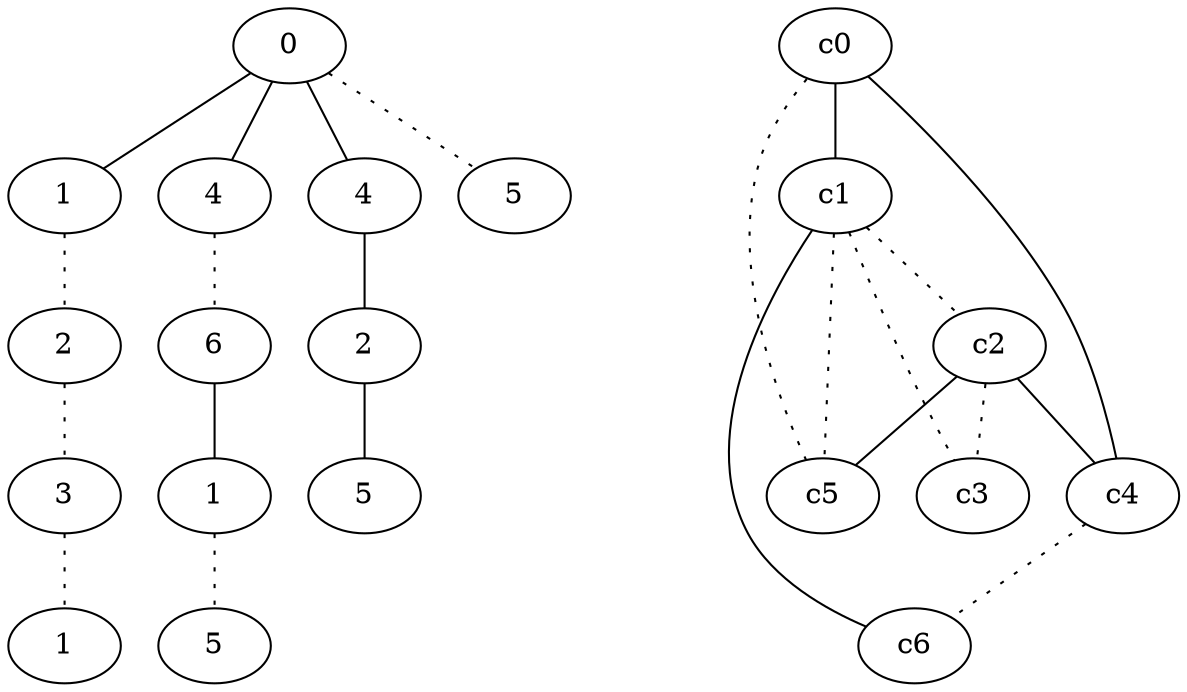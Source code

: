 graph {
a0[label=0];
a1[label=1];
a2[label=2];
a3[label=3];
a4[label=1];
a5[label=4];
a6[label=6];
a7[label=1];
a8[label=5];
a9[label=4];
a10[label=2];
a11[label=5];
a12[label=5];
a0 -- a1;
a0 -- a5;
a0 -- a9;
a0 -- a12 [style=dotted];
a1 -- a2 [style=dotted];
a2 -- a3 [style=dotted];
a3 -- a4 [style=dotted];
a5 -- a6 [style=dotted];
a6 -- a7;
a7 -- a8 [style=dotted];
a9 -- a10;
a10 -- a11;
c0 -- c1;
c0 -- c4;
c0 -- c5 [style=dotted];
c1 -- c2 [style=dotted];
c1 -- c3 [style=dotted];
c1 -- c5 [style=dotted];
c1 -- c6;
c2 -- c3 [style=dotted];
c2 -- c4;
c2 -- c5;
c4 -- c6 [style=dotted];
}
